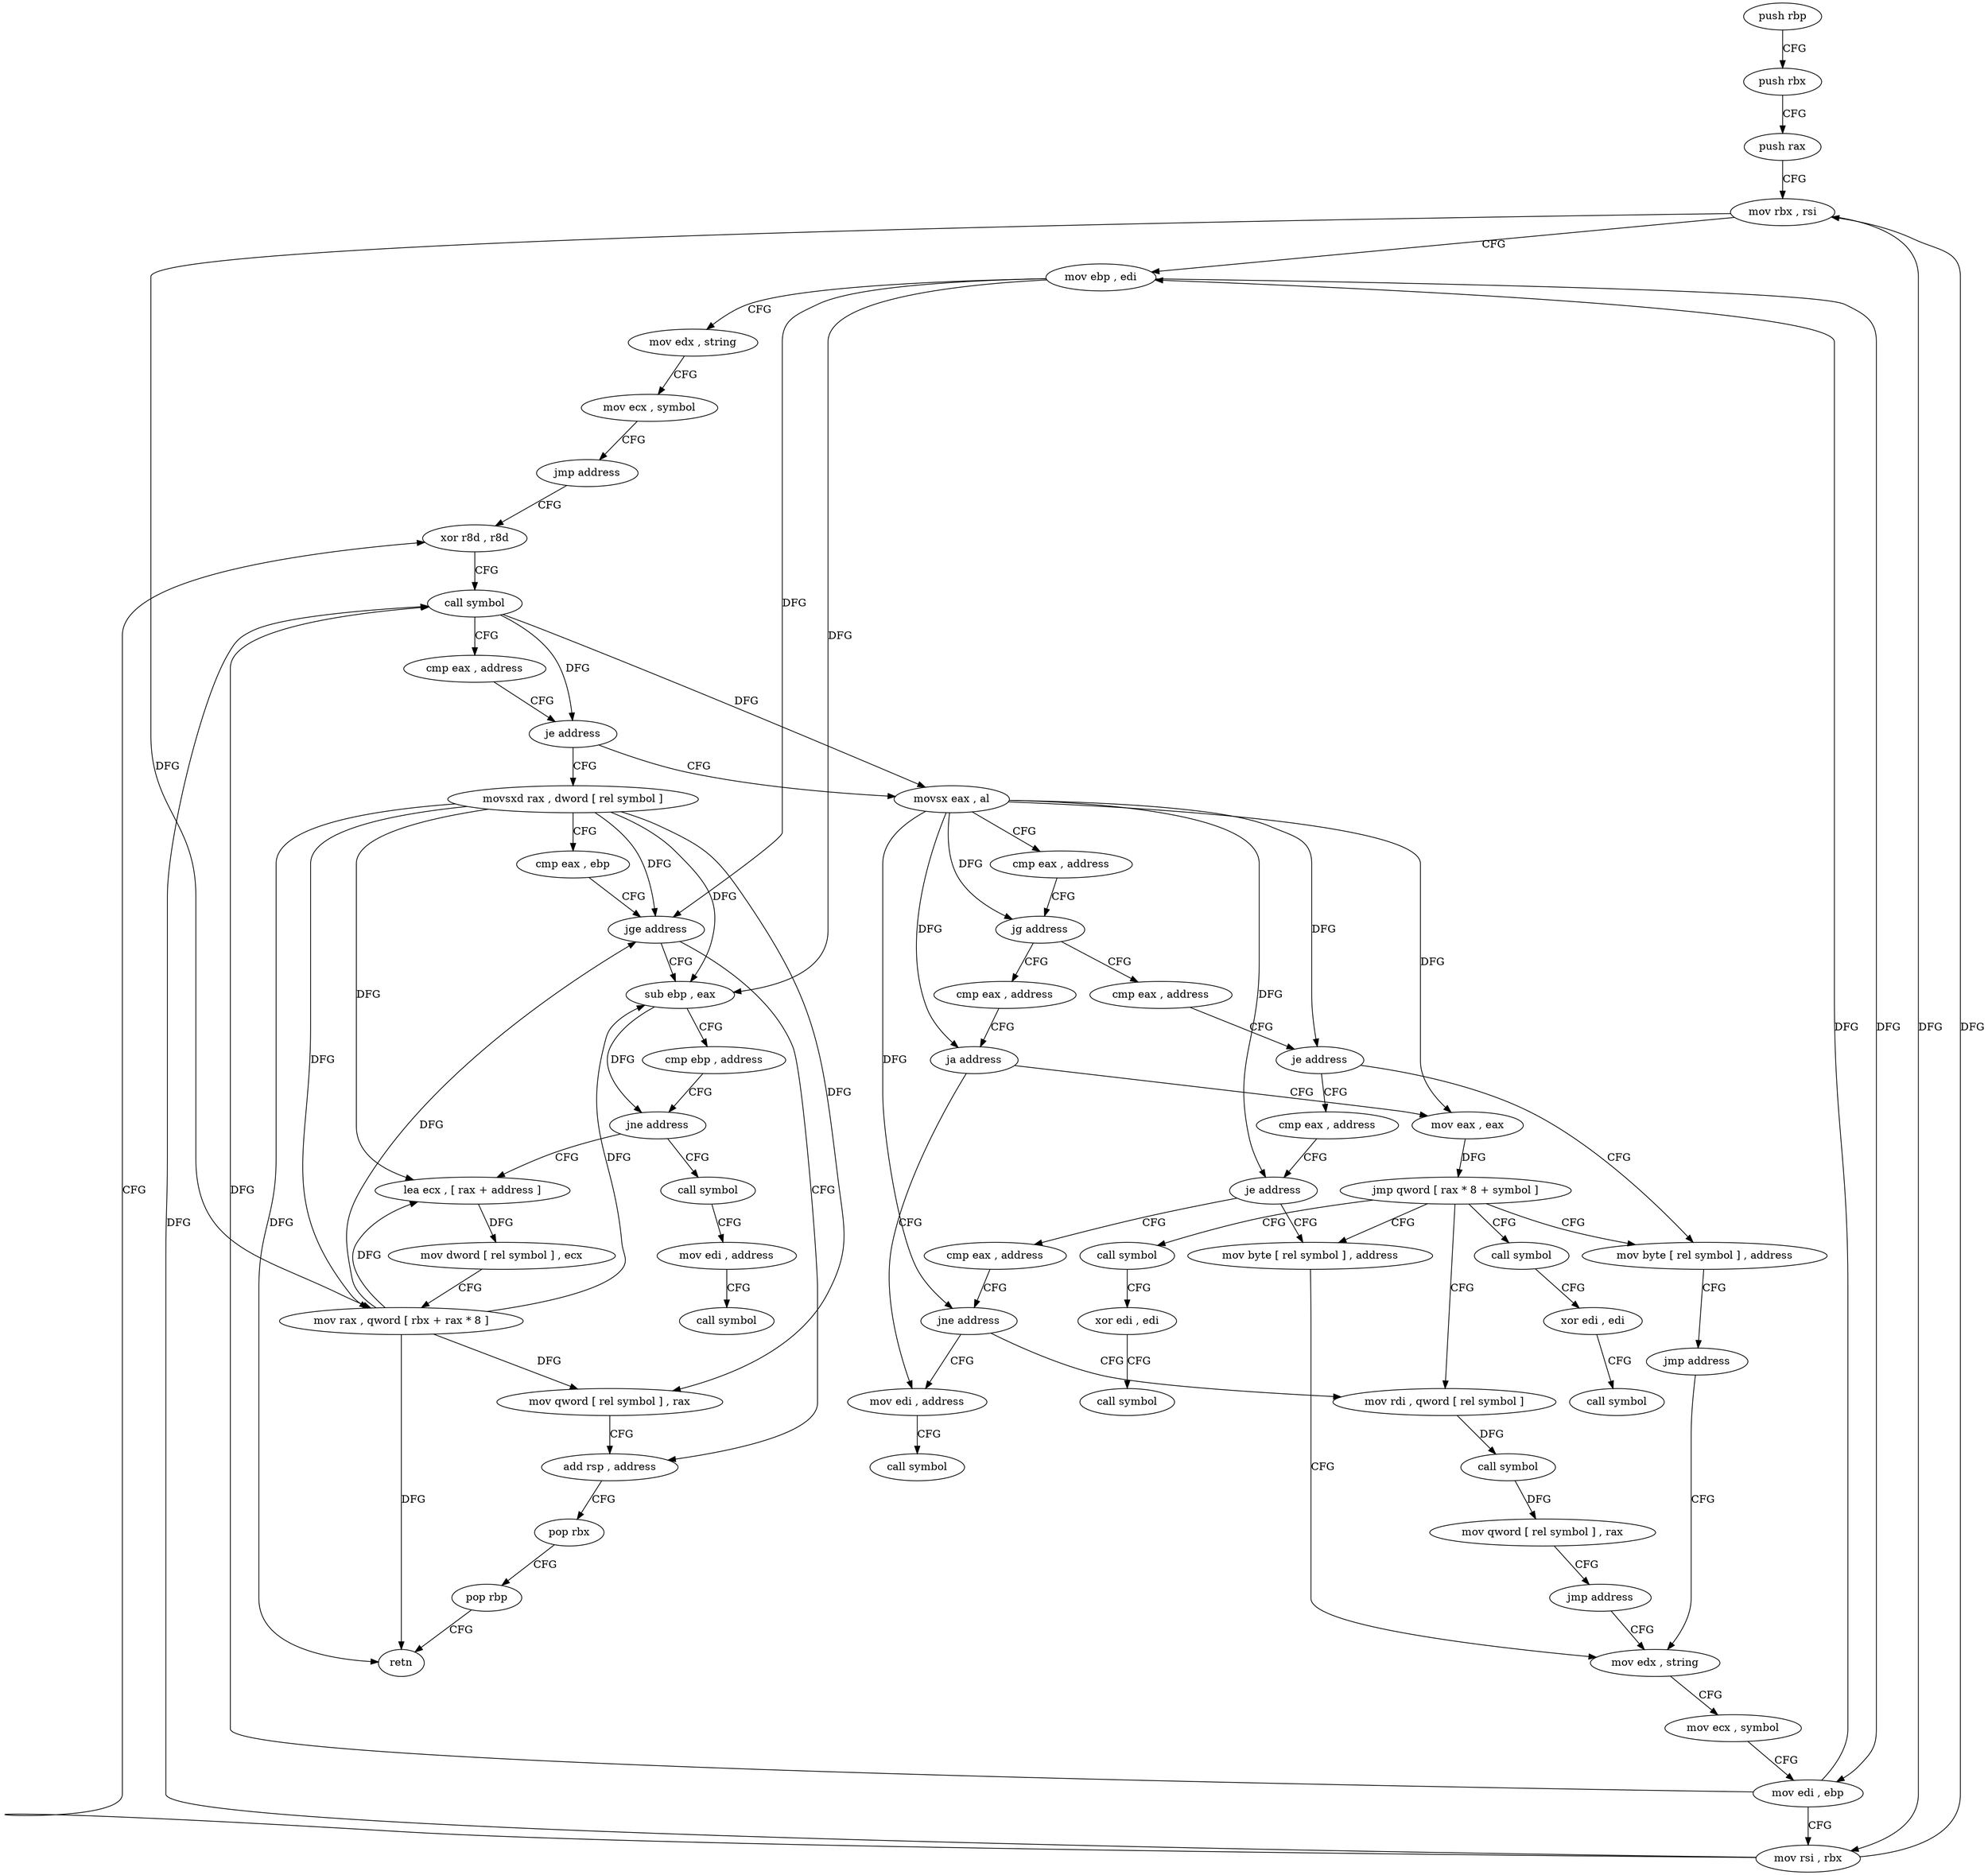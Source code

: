 digraph "func" {
"4215968" [label = "push rbp" ]
"4215969" [label = "push rbx" ]
"4215970" [label = "push rax" ]
"4215971" [label = "mov rbx , rsi" ]
"4215974" [label = "mov ebp , edi" ]
"4215976" [label = "mov edx , string" ]
"4215981" [label = "mov ecx , symbol" ]
"4215986" [label = "jmp address" ]
"4216022" [label = "xor r8d , r8d" ]
"4216025" [label = "call symbol" ]
"4216030" [label = "cmp eax , address" ]
"4216033" [label = "je address" ]
"4216121" [label = "movsxd rax , dword [ rel symbol ]" ]
"4216035" [label = "movsx eax , al" ]
"4216128" [label = "cmp eax , ebp" ]
"4216130" [label = "jge address" ]
"4216159" [label = "add rsp , address" ]
"4216132" [label = "sub ebp , eax" ]
"4216038" [label = "cmp eax , address" ]
"4216041" [label = "jg address" ]
"4216064" [label = "cmp eax , address" ]
"4216043" [label = "cmp eax , address" ]
"4216163" [label = "pop rbx" ]
"4216164" [label = "pop rbp" ]
"4216165" [label = "retn" ]
"4216134" [label = "cmp ebp , address" ]
"4216137" [label = "jne address" ]
"4216200" [label = "call symbol" ]
"4216139" [label = "lea ecx , [ rax + address ]" ]
"4216067" [label = "je address" ]
"4216112" [label = "mov byte [ rel symbol ] , address" ]
"4216069" [label = "cmp eax , address" ]
"4216046" [label = "ja address" ]
"4216190" [label = "mov edi , address" ]
"4216052" [label = "mov eax , eax" ]
"4216205" [label = "mov edi , address" ]
"4216210" [label = "call symbol" ]
"4216142" [label = "mov dword [ rel symbol ] , ecx" ]
"4216148" [label = "mov rax , qword [ rbx + rax * 8 ]" ]
"4216152" [label = "mov qword [ rel symbol ] , rax" ]
"4216119" [label = "jmp address" ]
"4216007" [label = "mov edx , string" ]
"4216072" [label = "je address" ]
"4216000" [label = "mov byte [ rel symbol ] , address" ]
"4216074" [label = "cmp eax , address" ]
"4216195" [label = "call symbol" ]
"4216054" [label = "jmp qword [ rax * 8 + symbol ]" ]
"4216079" [label = "mov rdi , qword [ rel symbol ]" ]
"4216166" [label = "call symbol" ]
"4216178" [label = "call symbol" ]
"4216012" [label = "mov ecx , symbol" ]
"4216017" [label = "mov edi , ebp" ]
"4216019" [label = "mov rsi , rbx" ]
"4216077" [label = "jne address" ]
"4216086" [label = "call symbol" ]
"4216091" [label = "mov qword [ rel symbol ] , rax" ]
"4216098" [label = "jmp address" ]
"4216171" [label = "xor edi , edi" ]
"4216173" [label = "call symbol" ]
"4216183" [label = "xor edi , edi" ]
"4216185" [label = "call symbol" ]
"4215968" -> "4215969" [ label = "CFG" ]
"4215969" -> "4215970" [ label = "CFG" ]
"4215970" -> "4215971" [ label = "CFG" ]
"4215971" -> "4215974" [ label = "CFG" ]
"4215971" -> "4216148" [ label = "DFG" ]
"4215971" -> "4216019" [ label = "DFG" ]
"4215974" -> "4215976" [ label = "CFG" ]
"4215974" -> "4216130" [ label = "DFG" ]
"4215974" -> "4216132" [ label = "DFG" ]
"4215974" -> "4216017" [ label = "DFG" ]
"4215976" -> "4215981" [ label = "CFG" ]
"4215981" -> "4215986" [ label = "CFG" ]
"4215986" -> "4216022" [ label = "CFG" ]
"4216022" -> "4216025" [ label = "CFG" ]
"4216025" -> "4216030" [ label = "CFG" ]
"4216025" -> "4216033" [ label = "DFG" ]
"4216025" -> "4216035" [ label = "DFG" ]
"4216030" -> "4216033" [ label = "CFG" ]
"4216033" -> "4216121" [ label = "CFG" ]
"4216033" -> "4216035" [ label = "CFG" ]
"4216121" -> "4216128" [ label = "CFG" ]
"4216121" -> "4216130" [ label = "DFG" ]
"4216121" -> "4216165" [ label = "DFG" ]
"4216121" -> "4216132" [ label = "DFG" ]
"4216121" -> "4216139" [ label = "DFG" ]
"4216121" -> "4216148" [ label = "DFG" ]
"4216121" -> "4216152" [ label = "DFG" ]
"4216035" -> "4216038" [ label = "CFG" ]
"4216035" -> "4216041" [ label = "DFG" ]
"4216035" -> "4216067" [ label = "DFG" ]
"4216035" -> "4216046" [ label = "DFG" ]
"4216035" -> "4216072" [ label = "DFG" ]
"4216035" -> "4216052" [ label = "DFG" ]
"4216035" -> "4216077" [ label = "DFG" ]
"4216128" -> "4216130" [ label = "CFG" ]
"4216130" -> "4216159" [ label = "CFG" ]
"4216130" -> "4216132" [ label = "CFG" ]
"4216159" -> "4216163" [ label = "CFG" ]
"4216132" -> "4216134" [ label = "CFG" ]
"4216132" -> "4216137" [ label = "DFG" ]
"4216038" -> "4216041" [ label = "CFG" ]
"4216041" -> "4216064" [ label = "CFG" ]
"4216041" -> "4216043" [ label = "CFG" ]
"4216064" -> "4216067" [ label = "CFG" ]
"4216043" -> "4216046" [ label = "CFG" ]
"4216163" -> "4216164" [ label = "CFG" ]
"4216164" -> "4216165" [ label = "CFG" ]
"4216134" -> "4216137" [ label = "CFG" ]
"4216137" -> "4216200" [ label = "CFG" ]
"4216137" -> "4216139" [ label = "CFG" ]
"4216200" -> "4216205" [ label = "CFG" ]
"4216139" -> "4216142" [ label = "DFG" ]
"4216067" -> "4216112" [ label = "CFG" ]
"4216067" -> "4216069" [ label = "CFG" ]
"4216112" -> "4216119" [ label = "CFG" ]
"4216069" -> "4216072" [ label = "CFG" ]
"4216046" -> "4216190" [ label = "CFG" ]
"4216046" -> "4216052" [ label = "CFG" ]
"4216190" -> "4216195" [ label = "CFG" ]
"4216052" -> "4216054" [ label = "DFG" ]
"4216205" -> "4216210" [ label = "CFG" ]
"4216142" -> "4216148" [ label = "CFG" ]
"4216148" -> "4216152" [ label = "DFG" ]
"4216148" -> "4216132" [ label = "DFG" ]
"4216148" -> "4216139" [ label = "DFG" ]
"4216148" -> "4216130" [ label = "DFG" ]
"4216148" -> "4216165" [ label = "DFG" ]
"4216152" -> "4216159" [ label = "CFG" ]
"4216119" -> "4216007" [ label = "CFG" ]
"4216007" -> "4216012" [ label = "CFG" ]
"4216072" -> "4216000" [ label = "CFG" ]
"4216072" -> "4216074" [ label = "CFG" ]
"4216000" -> "4216007" [ label = "CFG" ]
"4216074" -> "4216077" [ label = "CFG" ]
"4216054" -> "4216000" [ label = "CFG" ]
"4216054" -> "4216079" [ label = "CFG" ]
"4216054" -> "4216112" [ label = "CFG" ]
"4216054" -> "4216166" [ label = "CFG" ]
"4216054" -> "4216178" [ label = "CFG" ]
"4216079" -> "4216086" [ label = "DFG" ]
"4216166" -> "4216171" [ label = "CFG" ]
"4216178" -> "4216183" [ label = "CFG" ]
"4216012" -> "4216017" [ label = "CFG" ]
"4216017" -> "4216019" [ label = "CFG" ]
"4216017" -> "4215974" [ label = "DFG" ]
"4216017" -> "4216025" [ label = "DFG" ]
"4216019" -> "4216022" [ label = "CFG" ]
"4216019" -> "4215971" [ label = "DFG" ]
"4216019" -> "4216025" [ label = "DFG" ]
"4216077" -> "4216190" [ label = "CFG" ]
"4216077" -> "4216079" [ label = "CFG" ]
"4216086" -> "4216091" [ label = "DFG" ]
"4216091" -> "4216098" [ label = "CFG" ]
"4216098" -> "4216007" [ label = "CFG" ]
"4216171" -> "4216173" [ label = "CFG" ]
"4216183" -> "4216185" [ label = "CFG" ]
}

